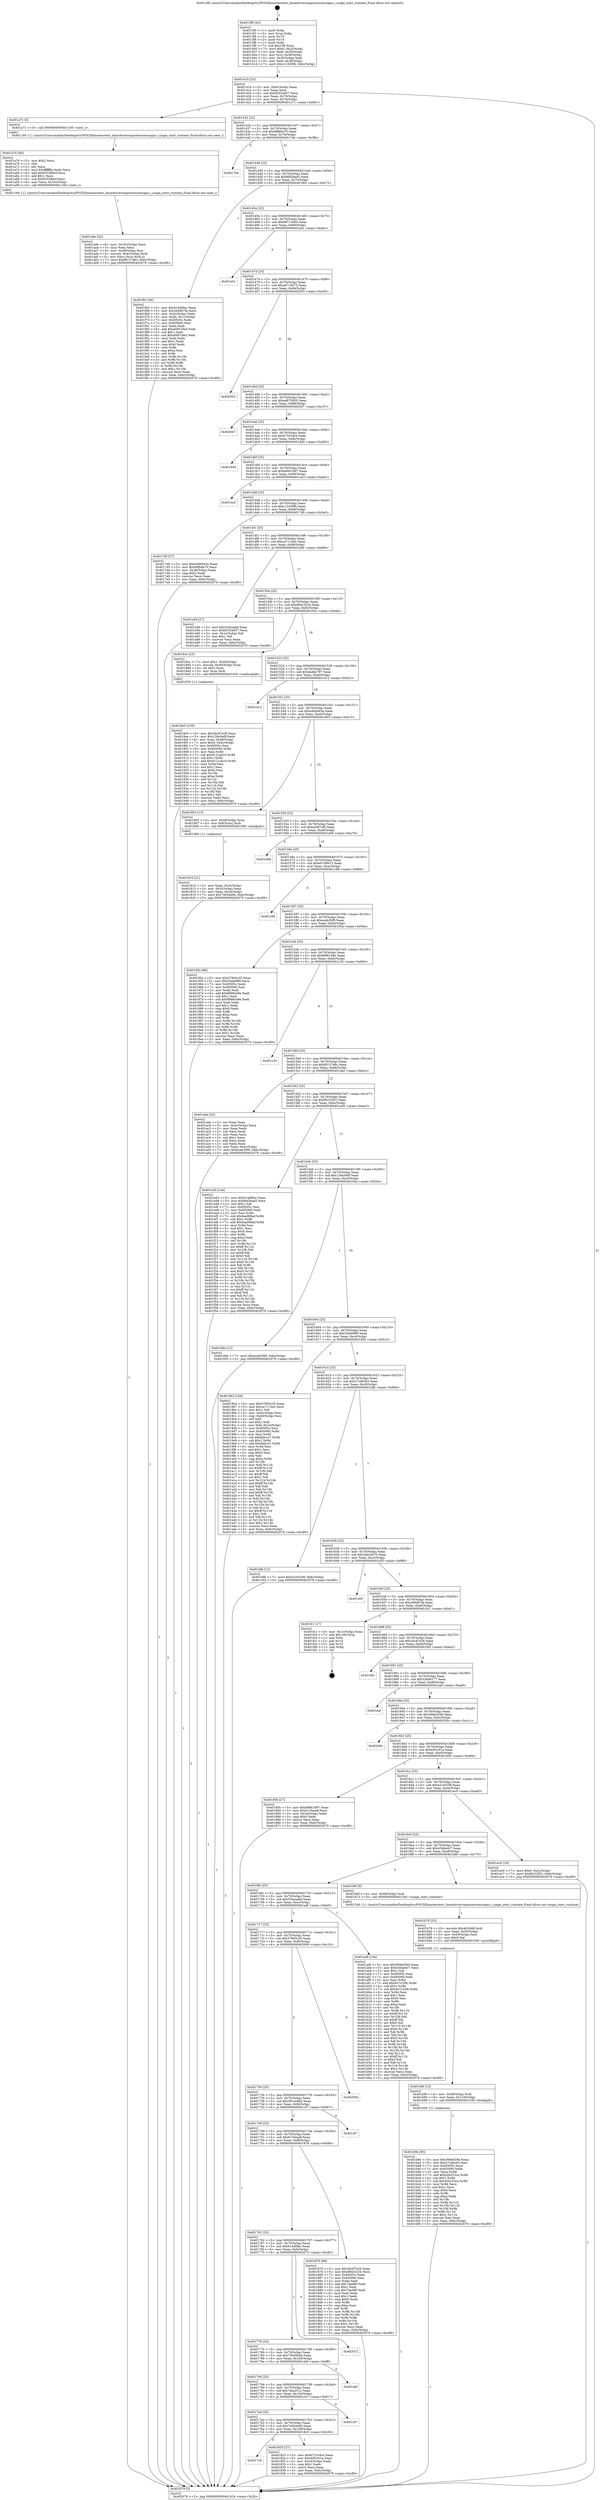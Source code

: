 digraph "0x4013f0" {
  label = "0x4013f0 (/mnt/c/Users/mathe/Desktop/tcc/POCII/binaries/extr_linuxdriversinputmousecyapa.c_cyapa_start_runtime_Final-ollvm.out::main(0))"
  labelloc = "t"
  node[shape=record]

  Entry [label="",width=0.3,height=0.3,shape=circle,fillcolor=black,style=filled]
  "0x40141b" [label="{
     0x40141b [23]\l
     | [instrs]\l
     &nbsp;&nbsp;0x40141b \<+3\>: mov -0x6c(%rbp),%eax\l
     &nbsp;&nbsp;0x40141e \<+2\>: mov %eax,%ecx\l
     &nbsp;&nbsp;0x401420 \<+6\>: sub $0x8255a957,%ecx\l
     &nbsp;&nbsp;0x401426 \<+3\>: mov %eax,-0x70(%rbp)\l
     &nbsp;&nbsp;0x401429 \<+3\>: mov %ecx,-0x74(%rbp)\l
     &nbsp;&nbsp;0x40142c \<+6\>: je 0000000000401a71 \<main+0x681\>\l
  }"]
  "0x401a71" [label="{
     0x401a71 [5]\l
     | [instrs]\l
     &nbsp;&nbsp;0x401a71 \<+5\>: call 0000000000401160 \<next_i\>\l
     | [calls]\l
     &nbsp;&nbsp;0x401160 \{1\} (/mnt/c/Users/mathe/Desktop/tcc/POCII/binaries/extr_linuxdriversinputmousecyapa.c_cyapa_start_runtime_Final-ollvm.out::next_i)\l
  }"]
  "0x401432" [label="{
     0x401432 [22]\l
     | [instrs]\l
     &nbsp;&nbsp;0x401432 \<+5\>: jmp 0000000000401437 \<main+0x47\>\l
     &nbsp;&nbsp;0x401437 \<+3\>: mov -0x70(%rbp),%eax\l
     &nbsp;&nbsp;0x40143a \<+5\>: sub $0x88fb6e70,%eax\l
     &nbsp;&nbsp;0x40143f \<+3\>: mov %eax,-0x78(%rbp)\l
     &nbsp;&nbsp;0x401442 \<+6\>: je 00000000004017eb \<main+0x3fb\>\l
  }"]
  Exit [label="",width=0.3,height=0.3,shape=circle,fillcolor=black,style=filled,peripheries=2]
  "0x4017eb" [label="{
     0x4017eb\l
  }", style=dashed]
  "0x401448" [label="{
     0x401448 [22]\l
     | [instrs]\l
     &nbsp;&nbsp;0x401448 \<+5\>: jmp 000000000040144d \<main+0x5d\>\l
     &nbsp;&nbsp;0x40144d \<+3\>: mov -0x70(%rbp),%eax\l
     &nbsp;&nbsp;0x401450 \<+5\>: sub $0x8bf26aa5,%eax\l
     &nbsp;&nbsp;0x401455 \<+3\>: mov %eax,-0x7c(%rbp)\l
     &nbsp;&nbsp;0x401458 \<+6\>: je 0000000000401f63 \<main+0xb73\>\l
  }"]
  "0x401b9e" [label="{
     0x401b9e [93]\l
     | [instrs]\l
     &nbsp;&nbsp;0x401b9e \<+5\>: mov $0x369e029d,%eax\l
     &nbsp;&nbsp;0x401ba3 \<+5\>: mov $0x27cd0c63,%esi\l
     &nbsp;&nbsp;0x401ba8 \<+7\>: mov 0x40505c,%ecx\l
     &nbsp;&nbsp;0x401baf \<+7\>: mov 0x405060,%edx\l
     &nbsp;&nbsp;0x401bb6 \<+3\>: mov %ecx,%r8d\l
     &nbsp;&nbsp;0x401bb9 \<+7\>: add $0xd2b223ca,%r8d\l
     &nbsp;&nbsp;0x401bc0 \<+4\>: sub $0x1,%r8d\l
     &nbsp;&nbsp;0x401bc4 \<+7\>: sub $0xd2b223ca,%r8d\l
     &nbsp;&nbsp;0x401bcb \<+4\>: imul %r8d,%ecx\l
     &nbsp;&nbsp;0x401bcf \<+3\>: and $0x1,%ecx\l
     &nbsp;&nbsp;0x401bd2 \<+3\>: cmp $0x0,%ecx\l
     &nbsp;&nbsp;0x401bd5 \<+4\>: sete %r9b\l
     &nbsp;&nbsp;0x401bd9 \<+3\>: cmp $0xa,%edx\l
     &nbsp;&nbsp;0x401bdc \<+4\>: setl %r10b\l
     &nbsp;&nbsp;0x401be0 \<+3\>: mov %r9b,%r11b\l
     &nbsp;&nbsp;0x401be3 \<+3\>: and %r10b,%r11b\l
     &nbsp;&nbsp;0x401be6 \<+3\>: xor %r10b,%r9b\l
     &nbsp;&nbsp;0x401be9 \<+3\>: or %r9b,%r11b\l
     &nbsp;&nbsp;0x401bec \<+4\>: test $0x1,%r11b\l
     &nbsp;&nbsp;0x401bf0 \<+3\>: cmovne %esi,%eax\l
     &nbsp;&nbsp;0x401bf3 \<+3\>: mov %eax,-0x6c(%rbp)\l
     &nbsp;&nbsp;0x401bf6 \<+5\>: jmp 0000000000402079 \<main+0xc89\>\l
  }"]
  "0x401f63" [label="{
     0x401f63 [94]\l
     | [instrs]\l
     &nbsp;&nbsp;0x401f63 \<+5\>: mov $0x614d0fac,%eax\l
     &nbsp;&nbsp;0x401f68 \<+5\>: mov $0x2b9d87fa,%ecx\l
     &nbsp;&nbsp;0x401f6d \<+3\>: mov -0x2c(%rbp),%edx\l
     &nbsp;&nbsp;0x401f70 \<+3\>: mov %edx,-0x1c(%rbp)\l
     &nbsp;&nbsp;0x401f73 \<+7\>: mov 0x40505c,%edx\l
     &nbsp;&nbsp;0x401f7a \<+7\>: mov 0x405060,%esi\l
     &nbsp;&nbsp;0x401f81 \<+2\>: mov %edx,%edi\l
     &nbsp;&nbsp;0x401f83 \<+6\>: add $0xa09518e5,%edi\l
     &nbsp;&nbsp;0x401f89 \<+3\>: sub $0x1,%edi\l
     &nbsp;&nbsp;0x401f8c \<+6\>: sub $0xa09518e5,%edi\l
     &nbsp;&nbsp;0x401f92 \<+3\>: imul %edi,%edx\l
     &nbsp;&nbsp;0x401f95 \<+3\>: and $0x1,%edx\l
     &nbsp;&nbsp;0x401f98 \<+3\>: cmp $0x0,%edx\l
     &nbsp;&nbsp;0x401f9b \<+4\>: sete %r8b\l
     &nbsp;&nbsp;0x401f9f \<+3\>: cmp $0xa,%esi\l
     &nbsp;&nbsp;0x401fa2 \<+4\>: setl %r9b\l
     &nbsp;&nbsp;0x401fa6 \<+3\>: mov %r8b,%r10b\l
     &nbsp;&nbsp;0x401fa9 \<+3\>: and %r9b,%r10b\l
     &nbsp;&nbsp;0x401fac \<+3\>: xor %r9b,%r8b\l
     &nbsp;&nbsp;0x401faf \<+3\>: or %r8b,%r10b\l
     &nbsp;&nbsp;0x401fb2 \<+4\>: test $0x1,%r10b\l
     &nbsp;&nbsp;0x401fb6 \<+3\>: cmovne %ecx,%eax\l
     &nbsp;&nbsp;0x401fb9 \<+3\>: mov %eax,-0x6c(%rbp)\l
     &nbsp;&nbsp;0x401fbc \<+5\>: jmp 0000000000402079 \<main+0xc89\>\l
  }"]
  "0x40145e" [label="{
     0x40145e [22]\l
     | [instrs]\l
     &nbsp;&nbsp;0x40145e \<+5\>: jmp 0000000000401463 \<main+0x73\>\l
     &nbsp;&nbsp;0x401463 \<+3\>: mov -0x70(%rbp),%eax\l
     &nbsp;&nbsp;0x401466 \<+5\>: sub $0x99713e50,%eax\l
     &nbsp;&nbsp;0x40146b \<+3\>: mov %eax,-0x80(%rbp)\l
     &nbsp;&nbsp;0x40146e \<+6\>: je 0000000000401e5c \<main+0xa6c\>\l
  }"]
  "0x401b8f" [label="{
     0x401b8f [15]\l
     | [instrs]\l
     &nbsp;&nbsp;0x401b8f \<+4\>: mov -0x48(%rbp),%rdi\l
     &nbsp;&nbsp;0x401b93 \<+6\>: mov %eax,-0x110(%rbp)\l
     &nbsp;&nbsp;0x401b99 \<+5\>: call 0000000000401030 \<free@plt\>\l
     | [calls]\l
     &nbsp;&nbsp;0x401030 \{1\} (unknown)\l
  }"]
  "0x401e5c" [label="{
     0x401e5c\l
  }", style=dashed]
  "0x401474" [label="{
     0x401474 [25]\l
     | [instrs]\l
     &nbsp;&nbsp;0x401474 \<+5\>: jmp 0000000000401479 \<main+0x89\>\l
     &nbsp;&nbsp;0x401479 \<+3\>: mov -0x70(%rbp),%eax\l
     &nbsp;&nbsp;0x40147c \<+5\>: sub $0xa9718473,%eax\l
     &nbsp;&nbsp;0x401481 \<+6\>: mov %eax,-0x84(%rbp)\l
     &nbsp;&nbsp;0x401487 \<+6\>: je 0000000000402053 \<main+0xc63\>\l
  }"]
  "0x401b78" [label="{
     0x401b78 [23]\l
     | [instrs]\l
     &nbsp;&nbsp;0x401b78 \<+10\>: movabs $0x4030d6,%rdi\l
     &nbsp;&nbsp;0x401b82 \<+3\>: mov %eax,-0x50(%rbp)\l
     &nbsp;&nbsp;0x401b85 \<+3\>: mov -0x50(%rbp),%esi\l
     &nbsp;&nbsp;0x401b88 \<+2\>: mov $0x0,%al\l
     &nbsp;&nbsp;0x401b8a \<+5\>: call 0000000000401040 \<printf@plt\>\l
     | [calls]\l
     &nbsp;&nbsp;0x401040 \{1\} (unknown)\l
  }"]
  "0x402053" [label="{
     0x402053\l
  }", style=dashed]
  "0x40148d" [label="{
     0x40148d [25]\l
     | [instrs]\l
     &nbsp;&nbsp;0x40148d \<+5\>: jmp 0000000000401492 \<main+0xa2\>\l
     &nbsp;&nbsp;0x401492 \<+3\>: mov -0x70(%rbp),%eax\l
     &nbsp;&nbsp;0x401495 \<+5\>: sub $0xad670920,%eax\l
     &nbsp;&nbsp;0x40149a \<+6\>: mov %eax,-0x88(%rbp)\l
     &nbsp;&nbsp;0x4014a0 \<+6\>: je 0000000000402047 \<main+0xc57\>\l
  }"]
  "0x401a9e" [label="{
     0x401a9e [32]\l
     | [instrs]\l
     &nbsp;&nbsp;0x401a9e \<+6\>: mov -0x10c(%rbp),%ecx\l
     &nbsp;&nbsp;0x401aa4 \<+3\>: imul %eax,%ecx\l
     &nbsp;&nbsp;0x401aa7 \<+4\>: mov -0x48(%rbp),%rsi\l
     &nbsp;&nbsp;0x401aab \<+4\>: movslq -0x4c(%rbp),%rdi\l
     &nbsp;&nbsp;0x401aaf \<+3\>: mov %ecx,(%rsi,%rdi,4)\l
     &nbsp;&nbsp;0x401ab2 \<+7\>: movl $0xf9137d6c,-0x6c(%rbp)\l
     &nbsp;&nbsp;0x401ab9 \<+5\>: jmp 0000000000402079 \<main+0xc89\>\l
  }"]
  "0x402047" [label="{
     0x402047\l
  }", style=dashed]
  "0x4014a6" [label="{
     0x4014a6 [25]\l
     | [instrs]\l
     &nbsp;&nbsp;0x4014a6 \<+5\>: jmp 00000000004014ab \<main+0xbb\>\l
     &nbsp;&nbsp;0x4014ab \<+3\>: mov -0x70(%rbp),%eax\l
     &nbsp;&nbsp;0x4014ae \<+5\>: sub $0xb73234ce,%eax\l
     &nbsp;&nbsp;0x4014b3 \<+6\>: mov %eax,-0x8c(%rbp)\l
     &nbsp;&nbsp;0x4014b9 \<+6\>: je 0000000000401840 \<main+0x450\>\l
  }"]
  "0x401a76" [label="{
     0x401a76 [40]\l
     | [instrs]\l
     &nbsp;&nbsp;0x401a76 \<+5\>: mov $0x2,%ecx\l
     &nbsp;&nbsp;0x401a7b \<+1\>: cltd\l
     &nbsp;&nbsp;0x401a7c \<+2\>: idiv %ecx\l
     &nbsp;&nbsp;0x401a7e \<+6\>: imul $0xfffffffe,%edx,%ecx\l
     &nbsp;&nbsp;0x401a84 \<+6\>: add $0x633368cf,%ecx\l
     &nbsp;&nbsp;0x401a8a \<+3\>: add $0x1,%ecx\l
     &nbsp;&nbsp;0x401a8d \<+6\>: sub $0x633368cf,%ecx\l
     &nbsp;&nbsp;0x401a93 \<+6\>: mov %ecx,-0x10c(%rbp)\l
     &nbsp;&nbsp;0x401a99 \<+5\>: call 0000000000401160 \<next_i\>\l
     | [calls]\l
     &nbsp;&nbsp;0x401160 \{1\} (/mnt/c/Users/mathe/Desktop/tcc/POCII/binaries/extr_linuxdriversinputmousecyapa.c_cyapa_start_runtime_Final-ollvm.out::next_i)\l
  }"]
  "0x401840" [label="{
     0x401840\l
  }", style=dashed]
  "0x4014bf" [label="{
     0x4014bf [25]\l
     | [instrs]\l
     &nbsp;&nbsp;0x4014bf \<+5\>: jmp 00000000004014c4 \<main+0xd4\>\l
     &nbsp;&nbsp;0x4014c4 \<+3\>: mov -0x70(%rbp),%eax\l
     &nbsp;&nbsp;0x4014c7 \<+5\>: sub $0xb8841897,%eax\l
     &nbsp;&nbsp;0x4014cc \<+6\>: mov %eax,-0x90(%rbp)\l
     &nbsp;&nbsp;0x4014d2 \<+6\>: je 0000000000401ea3 \<main+0xab3\>\l
  }"]
  "0x4018e5" [label="{
     0x4018e5 [105]\l
     | [instrs]\l
     &nbsp;&nbsp;0x4018e5 \<+5\>: mov $0x2bc87e26,%ecx\l
     &nbsp;&nbsp;0x4018ea \<+5\>: mov $0x126a5e0f,%edx\l
     &nbsp;&nbsp;0x4018ef \<+4\>: mov %rax,-0x48(%rbp)\l
     &nbsp;&nbsp;0x4018f3 \<+7\>: movl $0x0,-0x4c(%rbp)\l
     &nbsp;&nbsp;0x4018fa \<+7\>: mov 0x40505c,%esi\l
     &nbsp;&nbsp;0x401901 \<+8\>: mov 0x405060,%r8d\l
     &nbsp;&nbsp;0x401909 \<+3\>: mov %esi,%r9d\l
     &nbsp;&nbsp;0x40190c \<+7\>: sub $0x9121ab10,%r9d\l
     &nbsp;&nbsp;0x401913 \<+4\>: sub $0x1,%r9d\l
     &nbsp;&nbsp;0x401917 \<+7\>: add $0x9121ab10,%r9d\l
     &nbsp;&nbsp;0x40191e \<+4\>: imul %r9d,%esi\l
     &nbsp;&nbsp;0x401922 \<+3\>: and $0x1,%esi\l
     &nbsp;&nbsp;0x401925 \<+3\>: cmp $0x0,%esi\l
     &nbsp;&nbsp;0x401928 \<+4\>: sete %r10b\l
     &nbsp;&nbsp;0x40192c \<+4\>: cmp $0xa,%r8d\l
     &nbsp;&nbsp;0x401930 \<+4\>: setl %r11b\l
     &nbsp;&nbsp;0x401934 \<+3\>: mov %r10b,%bl\l
     &nbsp;&nbsp;0x401937 \<+3\>: and %r11b,%bl\l
     &nbsp;&nbsp;0x40193a \<+3\>: xor %r11b,%r10b\l
     &nbsp;&nbsp;0x40193d \<+3\>: or %r10b,%bl\l
     &nbsp;&nbsp;0x401940 \<+3\>: test $0x1,%bl\l
     &nbsp;&nbsp;0x401943 \<+3\>: cmovne %edx,%ecx\l
     &nbsp;&nbsp;0x401946 \<+3\>: mov %ecx,-0x6c(%rbp)\l
     &nbsp;&nbsp;0x401949 \<+5\>: jmp 0000000000402079 \<main+0xc89\>\l
  }"]
  "0x401ea3" [label="{
     0x401ea3\l
  }", style=dashed]
  "0x4014d8" [label="{
     0x4014d8 [25]\l
     | [instrs]\l
     &nbsp;&nbsp;0x4014d8 \<+5\>: jmp 00000000004014dd \<main+0xed\>\l
     &nbsp;&nbsp;0x4014dd \<+3\>: mov -0x70(%rbp),%eax\l
     &nbsp;&nbsp;0x4014e0 \<+5\>: sub $0xc12439fb,%eax\l
     &nbsp;&nbsp;0x4014e5 \<+6\>: mov %eax,-0x94(%rbp)\l
     &nbsp;&nbsp;0x4014eb \<+6\>: je 00000000004017d0 \<main+0x3e0\>\l
  }"]
  "0x4017c6" [label="{
     0x4017c6\l
  }", style=dashed]
  "0x4017d0" [label="{
     0x4017d0 [27]\l
     | [instrs]\l
     &nbsp;&nbsp;0x4017d0 \<+5\>: mov $0xe49d443e,%eax\l
     &nbsp;&nbsp;0x4017d5 \<+5\>: mov $0x88fb6e70,%ecx\l
     &nbsp;&nbsp;0x4017da \<+3\>: mov -0x28(%rbp),%edx\l
     &nbsp;&nbsp;0x4017dd \<+3\>: cmp $0x2,%edx\l
     &nbsp;&nbsp;0x4017e0 \<+3\>: cmovne %ecx,%eax\l
     &nbsp;&nbsp;0x4017e3 \<+3\>: mov %eax,-0x6c(%rbp)\l
     &nbsp;&nbsp;0x4017e6 \<+5\>: jmp 0000000000402079 \<main+0xc89\>\l
  }"]
  "0x4014f1" [label="{
     0x4014f1 [25]\l
     | [instrs]\l
     &nbsp;&nbsp;0x4014f1 \<+5\>: jmp 00000000004014f6 \<main+0x106\>\l
     &nbsp;&nbsp;0x4014f6 \<+3\>: mov -0x70(%rbp),%eax\l
     &nbsp;&nbsp;0x4014f9 \<+5\>: sub $0xca7115e2,%eax\l
     &nbsp;&nbsp;0x4014fe \<+6\>: mov %eax,-0x98(%rbp)\l
     &nbsp;&nbsp;0x401504 \<+6\>: je 0000000000401a56 \<main+0x666\>\l
  }"]
  "0x402079" [label="{
     0x402079 [5]\l
     | [instrs]\l
     &nbsp;&nbsp;0x402079 \<+5\>: jmp 000000000040141b \<main+0x2b\>\l
  }"]
  "0x4013f0" [label="{
     0x4013f0 [43]\l
     | [instrs]\l
     &nbsp;&nbsp;0x4013f0 \<+1\>: push %rbp\l
     &nbsp;&nbsp;0x4013f1 \<+3\>: mov %rsp,%rbp\l
     &nbsp;&nbsp;0x4013f4 \<+2\>: push %r15\l
     &nbsp;&nbsp;0x4013f6 \<+2\>: push %r14\l
     &nbsp;&nbsp;0x4013f8 \<+1\>: push %rbx\l
     &nbsp;&nbsp;0x4013f9 \<+7\>: sub $0x108,%rsp\l
     &nbsp;&nbsp;0x401400 \<+7\>: movl $0x0,-0x2c(%rbp)\l
     &nbsp;&nbsp;0x401407 \<+3\>: mov %edi,-0x30(%rbp)\l
     &nbsp;&nbsp;0x40140a \<+4\>: mov %rsi,-0x38(%rbp)\l
     &nbsp;&nbsp;0x40140e \<+3\>: mov -0x30(%rbp),%edi\l
     &nbsp;&nbsp;0x401411 \<+3\>: mov %edi,-0x28(%rbp)\l
     &nbsp;&nbsp;0x401414 \<+7\>: movl $0xc12439fb,-0x6c(%rbp)\l
  }"]
  "0x401825" [label="{
     0x401825 [27]\l
     | [instrs]\l
     &nbsp;&nbsp;0x401825 \<+5\>: mov $0xb73234ce,%eax\l
     &nbsp;&nbsp;0x40182a \<+5\>: mov $0x40f1c01a,%ecx\l
     &nbsp;&nbsp;0x40182f \<+3\>: mov -0x24(%rbp),%edx\l
     &nbsp;&nbsp;0x401832 \<+3\>: cmp $0x1,%edx\l
     &nbsp;&nbsp;0x401835 \<+3\>: cmovl %ecx,%eax\l
     &nbsp;&nbsp;0x401838 \<+3\>: mov %eax,-0x6c(%rbp)\l
     &nbsp;&nbsp;0x40183b \<+5\>: jmp 0000000000402079 \<main+0xc89\>\l
  }"]
  "0x401a56" [label="{
     0x401a56 [27]\l
     | [instrs]\l
     &nbsp;&nbsp;0x401a56 \<+5\>: mov $0x534caabd,%eax\l
     &nbsp;&nbsp;0x401a5b \<+5\>: mov $0x8255a957,%ecx\l
     &nbsp;&nbsp;0x401a60 \<+3\>: mov -0x1e(%rbp),%dl\l
     &nbsp;&nbsp;0x401a63 \<+3\>: test $0x1,%dl\l
     &nbsp;&nbsp;0x401a66 \<+3\>: cmovne %ecx,%eax\l
     &nbsp;&nbsp;0x401a69 \<+3\>: mov %eax,-0x6c(%rbp)\l
     &nbsp;&nbsp;0x401a6c \<+5\>: jmp 0000000000402079 \<main+0xc89\>\l
  }"]
  "0x40150a" [label="{
     0x40150a [25]\l
     | [instrs]\l
     &nbsp;&nbsp;0x40150a \<+5\>: jmp 000000000040150f \<main+0x11f\>\l
     &nbsp;&nbsp;0x40150f \<+3\>: mov -0x70(%rbp),%eax\l
     &nbsp;&nbsp;0x401512 \<+5\>: sub $0xd94c3234,%eax\l
     &nbsp;&nbsp;0x401517 \<+6\>: mov %eax,-0x9c(%rbp)\l
     &nbsp;&nbsp;0x40151d \<+6\>: je 00000000004018ce \<main+0x4de\>\l
  }"]
  "0x4017ad" [label="{
     0x4017ad [25]\l
     | [instrs]\l
     &nbsp;&nbsp;0x4017ad \<+5\>: jmp 00000000004017b2 \<main+0x3c2\>\l
     &nbsp;&nbsp;0x4017b2 \<+3\>: mov -0x70(%rbp),%eax\l
     &nbsp;&nbsp;0x4017b5 \<+5\>: sub $0x7dd54e0b,%eax\l
     &nbsp;&nbsp;0x4017ba \<+6\>: mov %eax,-0x108(%rbp)\l
     &nbsp;&nbsp;0x4017c0 \<+6\>: je 0000000000401825 \<main+0x435\>\l
  }"]
  "0x4018ce" [label="{
     0x4018ce [23]\l
     | [instrs]\l
     &nbsp;&nbsp;0x4018ce \<+7\>: movl $0x1,-0x40(%rbp)\l
     &nbsp;&nbsp;0x4018d5 \<+4\>: movslq -0x40(%rbp),%rax\l
     &nbsp;&nbsp;0x4018d9 \<+4\>: shl $0x2,%rax\l
     &nbsp;&nbsp;0x4018dd \<+3\>: mov %rax,%rdi\l
     &nbsp;&nbsp;0x4018e0 \<+5\>: call 0000000000401050 \<malloc@plt\>\l
     | [calls]\l
     &nbsp;&nbsp;0x401050 \{1\} (unknown)\l
  }"]
  "0x401523" [label="{
     0x401523 [25]\l
     | [instrs]\l
     &nbsp;&nbsp;0x401523 \<+5\>: jmp 0000000000401528 \<main+0x138\>\l
     &nbsp;&nbsp;0x401528 \<+3\>: mov -0x70(%rbp),%eax\l
     &nbsp;&nbsp;0x40152b \<+5\>: sub $0xda4be797,%eax\l
     &nbsp;&nbsp;0x401530 \<+6\>: mov %eax,-0xa0(%rbp)\l
     &nbsp;&nbsp;0x401536 \<+6\>: je 0000000000401d12 \<main+0x922\>\l
  }"]
  "0x401c07" [label="{
     0x401c07\l
  }", style=dashed]
  "0x401d12" [label="{
     0x401d12\l
  }", style=dashed]
  "0x40153c" [label="{
     0x40153c [25]\l
     | [instrs]\l
     &nbsp;&nbsp;0x40153c \<+5\>: jmp 0000000000401541 \<main+0x151\>\l
     &nbsp;&nbsp;0x401541 \<+3\>: mov -0x70(%rbp),%eax\l
     &nbsp;&nbsp;0x401544 \<+5\>: sub $0xe49d443e,%eax\l
     &nbsp;&nbsp;0x401549 \<+6\>: mov %eax,-0xa4(%rbp)\l
     &nbsp;&nbsp;0x40154f \<+6\>: je 0000000000401803 \<main+0x413\>\l
  }"]
  "0x401794" [label="{
     0x401794 [25]\l
     | [instrs]\l
     &nbsp;&nbsp;0x401794 \<+5\>: jmp 0000000000401799 \<main+0x3a9\>\l
     &nbsp;&nbsp;0x401799 \<+3\>: mov -0x70(%rbp),%eax\l
     &nbsp;&nbsp;0x40179c \<+5\>: sub $0x74ea251c,%eax\l
     &nbsp;&nbsp;0x4017a1 \<+6\>: mov %eax,-0x104(%rbp)\l
     &nbsp;&nbsp;0x4017a7 \<+6\>: je 0000000000401c07 \<main+0x817\>\l
  }"]
  "0x401803" [label="{
     0x401803 [13]\l
     | [instrs]\l
     &nbsp;&nbsp;0x401803 \<+4\>: mov -0x38(%rbp),%rax\l
     &nbsp;&nbsp;0x401807 \<+4\>: mov 0x8(%rax),%rdi\l
     &nbsp;&nbsp;0x40180b \<+5\>: call 0000000000401060 \<atoi@plt\>\l
     | [calls]\l
     &nbsp;&nbsp;0x401060 \{1\} (unknown)\l
  }"]
  "0x401555" [label="{
     0x401555 [25]\l
     | [instrs]\l
     &nbsp;&nbsp;0x401555 \<+5\>: jmp 000000000040155a \<main+0x16a\>\l
     &nbsp;&nbsp;0x40155a \<+3\>: mov -0x70(%rbp),%eax\l
     &nbsp;&nbsp;0x40155d \<+5\>: sub $0xea587af0,%eax\l
     &nbsp;&nbsp;0x401562 \<+6\>: mov %eax,-0xa8(%rbp)\l
     &nbsp;&nbsp;0x401568 \<+6\>: je 0000000000401e68 \<main+0xa78\>\l
  }"]
  "0x401810" [label="{
     0x401810 [21]\l
     | [instrs]\l
     &nbsp;&nbsp;0x401810 \<+3\>: mov %eax,-0x3c(%rbp)\l
     &nbsp;&nbsp;0x401813 \<+3\>: mov -0x3c(%rbp),%eax\l
     &nbsp;&nbsp;0x401816 \<+3\>: mov %eax,-0x24(%rbp)\l
     &nbsp;&nbsp;0x401819 \<+7\>: movl $0x7dd54e0b,-0x6c(%rbp)\l
     &nbsp;&nbsp;0x401820 \<+5\>: jmp 0000000000402079 \<main+0xc89\>\l
  }"]
  "0x401def" [label="{
     0x401def\l
  }", style=dashed]
  "0x401e68" [label="{
     0x401e68\l
  }", style=dashed]
  "0x40156e" [label="{
     0x40156e [25]\l
     | [instrs]\l
     &nbsp;&nbsp;0x40156e \<+5\>: jmp 0000000000401573 \<main+0x183\>\l
     &nbsp;&nbsp;0x401573 \<+3\>: mov -0x70(%rbp),%eax\l
     &nbsp;&nbsp;0x401576 \<+5\>: sub $0xeb7d8b13,%eax\l
     &nbsp;&nbsp;0x40157b \<+6\>: mov %eax,-0xac(%rbp)\l
     &nbsp;&nbsp;0x401581 \<+6\>: je 0000000000401c88 \<main+0x898\>\l
  }"]
  "0x40177b" [label="{
     0x40177b [25]\l
     | [instrs]\l
     &nbsp;&nbsp;0x40177b \<+5\>: jmp 0000000000401780 \<main+0x390\>\l
     &nbsp;&nbsp;0x401780 \<+3\>: mov -0x70(%rbp),%eax\l
     &nbsp;&nbsp;0x401783 \<+5\>: sub $0x7304004e,%eax\l
     &nbsp;&nbsp;0x401788 \<+6\>: mov %eax,-0x100(%rbp)\l
     &nbsp;&nbsp;0x40178e \<+6\>: je 0000000000401def \<main+0x9ff\>\l
  }"]
  "0x401c88" [label="{
     0x401c88\l
  }", style=dashed]
  "0x401587" [label="{
     0x401587 [25]\l
     | [instrs]\l
     &nbsp;&nbsp;0x401587 \<+5\>: jmp 000000000040158c \<main+0x19c\>\l
     &nbsp;&nbsp;0x40158c \<+3\>: mov -0x70(%rbp),%eax\l
     &nbsp;&nbsp;0x40158f \<+5\>: sub $0xeceb30f9,%eax\l
     &nbsp;&nbsp;0x401594 \<+6\>: mov %eax,-0xb0(%rbp)\l
     &nbsp;&nbsp;0x40159a \<+6\>: je 000000000040195a \<main+0x56a\>\l
  }"]
  "0x402072" [label="{
     0x402072\l
  }", style=dashed]
  "0x40195a" [label="{
     0x40195a [88]\l
     | [instrs]\l
     &nbsp;&nbsp;0x40195a \<+5\>: mov $0x57993c35,%eax\l
     &nbsp;&nbsp;0x40195f \<+5\>: mov $0x25dd0f96,%ecx\l
     &nbsp;&nbsp;0x401964 \<+7\>: mov 0x40505c,%edx\l
     &nbsp;&nbsp;0x40196b \<+7\>: mov 0x405060,%esi\l
     &nbsp;&nbsp;0x401972 \<+2\>: mov %edx,%edi\l
     &nbsp;&nbsp;0x401974 \<+6\>: add $0x8998cb9e,%edi\l
     &nbsp;&nbsp;0x40197a \<+3\>: sub $0x1,%edi\l
     &nbsp;&nbsp;0x40197d \<+6\>: sub $0x8998cb9e,%edi\l
     &nbsp;&nbsp;0x401983 \<+3\>: imul %edi,%edx\l
     &nbsp;&nbsp;0x401986 \<+3\>: and $0x1,%edx\l
     &nbsp;&nbsp;0x401989 \<+3\>: cmp $0x0,%edx\l
     &nbsp;&nbsp;0x40198c \<+4\>: sete %r8b\l
     &nbsp;&nbsp;0x401990 \<+3\>: cmp $0xa,%esi\l
     &nbsp;&nbsp;0x401993 \<+4\>: setl %r9b\l
     &nbsp;&nbsp;0x401997 \<+3\>: mov %r8b,%r10b\l
     &nbsp;&nbsp;0x40199a \<+3\>: and %r9b,%r10b\l
     &nbsp;&nbsp;0x40199d \<+3\>: xor %r9b,%r8b\l
     &nbsp;&nbsp;0x4019a0 \<+3\>: or %r8b,%r10b\l
     &nbsp;&nbsp;0x4019a3 \<+4\>: test $0x1,%r10b\l
     &nbsp;&nbsp;0x4019a7 \<+3\>: cmovne %ecx,%eax\l
     &nbsp;&nbsp;0x4019aa \<+3\>: mov %eax,-0x6c(%rbp)\l
     &nbsp;&nbsp;0x4019ad \<+5\>: jmp 0000000000402079 \<main+0xc89\>\l
  }"]
  "0x4015a0" [label="{
     0x4015a0 [25]\l
     | [instrs]\l
     &nbsp;&nbsp;0x4015a0 \<+5\>: jmp 00000000004015a5 \<main+0x1b5\>\l
     &nbsp;&nbsp;0x4015a5 \<+3\>: mov -0x70(%rbp),%eax\l
     &nbsp;&nbsp;0x4015a8 \<+5\>: sub $0xf696194e,%eax\l
     &nbsp;&nbsp;0x4015ad \<+6\>: mov %eax,-0xb4(%rbp)\l
     &nbsp;&nbsp;0x4015b3 \<+6\>: je 0000000000401c35 \<main+0x845\>\l
  }"]
  "0x401762" [label="{
     0x401762 [25]\l
     | [instrs]\l
     &nbsp;&nbsp;0x401762 \<+5\>: jmp 0000000000401767 \<main+0x377\>\l
     &nbsp;&nbsp;0x401767 \<+3\>: mov -0x70(%rbp),%eax\l
     &nbsp;&nbsp;0x40176a \<+5\>: sub $0x614d0fac,%eax\l
     &nbsp;&nbsp;0x40176f \<+6\>: mov %eax,-0xfc(%rbp)\l
     &nbsp;&nbsp;0x401775 \<+6\>: je 0000000000402072 \<main+0xc82\>\l
  }"]
  "0x401c35" [label="{
     0x401c35\l
  }", style=dashed]
  "0x4015b9" [label="{
     0x4015b9 [25]\l
     | [instrs]\l
     &nbsp;&nbsp;0x4015b9 \<+5\>: jmp 00000000004015be \<main+0x1ce\>\l
     &nbsp;&nbsp;0x4015be \<+3\>: mov -0x70(%rbp),%eax\l
     &nbsp;&nbsp;0x4015c1 \<+5\>: sub $0xf9137d6c,%eax\l
     &nbsp;&nbsp;0x4015c6 \<+6\>: mov %eax,-0xb8(%rbp)\l
     &nbsp;&nbsp;0x4015cc \<+6\>: je 0000000000401abe \<main+0x6ce\>\l
  }"]
  "0x401876" [label="{
     0x401876 [88]\l
     | [instrs]\l
     &nbsp;&nbsp;0x401876 \<+5\>: mov $0x2bc87e26,%eax\l
     &nbsp;&nbsp;0x40187b \<+5\>: mov $0xd94c3234,%ecx\l
     &nbsp;&nbsp;0x401880 \<+7\>: mov 0x40505c,%edx\l
     &nbsp;&nbsp;0x401887 \<+7\>: mov 0x405060,%esi\l
     &nbsp;&nbsp;0x40188e \<+2\>: mov %edx,%edi\l
     &nbsp;&nbsp;0x401890 \<+6\>: add $0x7dad80,%edi\l
     &nbsp;&nbsp;0x401896 \<+3\>: sub $0x1,%edi\l
     &nbsp;&nbsp;0x401899 \<+6\>: sub $0x7dad80,%edi\l
     &nbsp;&nbsp;0x40189f \<+3\>: imul %edi,%edx\l
     &nbsp;&nbsp;0x4018a2 \<+3\>: and $0x1,%edx\l
     &nbsp;&nbsp;0x4018a5 \<+3\>: cmp $0x0,%edx\l
     &nbsp;&nbsp;0x4018a8 \<+4\>: sete %r8b\l
     &nbsp;&nbsp;0x4018ac \<+3\>: cmp $0xa,%esi\l
     &nbsp;&nbsp;0x4018af \<+4\>: setl %r9b\l
     &nbsp;&nbsp;0x4018b3 \<+3\>: mov %r8b,%r10b\l
     &nbsp;&nbsp;0x4018b6 \<+3\>: and %r9b,%r10b\l
     &nbsp;&nbsp;0x4018b9 \<+3\>: xor %r9b,%r8b\l
     &nbsp;&nbsp;0x4018bc \<+3\>: or %r8b,%r10b\l
     &nbsp;&nbsp;0x4018bf \<+4\>: test $0x1,%r10b\l
     &nbsp;&nbsp;0x4018c3 \<+3\>: cmovne %ecx,%eax\l
     &nbsp;&nbsp;0x4018c6 \<+3\>: mov %eax,-0x6c(%rbp)\l
     &nbsp;&nbsp;0x4018c9 \<+5\>: jmp 0000000000402079 \<main+0xc89\>\l
  }"]
  "0x401abe" [label="{
     0x401abe [33]\l
     | [instrs]\l
     &nbsp;&nbsp;0x401abe \<+2\>: xor %eax,%eax\l
     &nbsp;&nbsp;0x401ac0 \<+3\>: mov -0x4c(%rbp),%ecx\l
     &nbsp;&nbsp;0x401ac3 \<+2\>: mov %eax,%edx\l
     &nbsp;&nbsp;0x401ac5 \<+2\>: sub %ecx,%edx\l
     &nbsp;&nbsp;0x401ac7 \<+2\>: mov %eax,%ecx\l
     &nbsp;&nbsp;0x401ac9 \<+3\>: sub $0x1,%ecx\l
     &nbsp;&nbsp;0x401acc \<+2\>: add %ecx,%edx\l
     &nbsp;&nbsp;0x401ace \<+2\>: sub %edx,%eax\l
     &nbsp;&nbsp;0x401ad0 \<+3\>: mov %eax,-0x4c(%rbp)\l
     &nbsp;&nbsp;0x401ad3 \<+7\>: movl $0xeceb30f9,-0x6c(%rbp)\l
     &nbsp;&nbsp;0x401ada \<+5\>: jmp 0000000000402079 \<main+0xc89\>\l
  }"]
  "0x4015d2" [label="{
     0x4015d2 [25]\l
     | [instrs]\l
     &nbsp;&nbsp;0x4015d2 \<+5\>: jmp 00000000004015d7 \<main+0x1e7\>\l
     &nbsp;&nbsp;0x4015d7 \<+3\>: mov -0x70(%rbp),%eax\l
     &nbsp;&nbsp;0x4015da \<+5\>: sub $0xfb232f31,%eax\l
     &nbsp;&nbsp;0x4015df \<+6\>: mov %eax,-0xbc(%rbp)\l
     &nbsp;&nbsp;0x4015e5 \<+6\>: je 0000000000401ed3 \<main+0xae3\>\l
  }"]
  "0x401749" [label="{
     0x401749 [25]\l
     | [instrs]\l
     &nbsp;&nbsp;0x401749 \<+5\>: jmp 000000000040174e \<main+0x35e\>\l
     &nbsp;&nbsp;0x40174e \<+3\>: mov -0x70(%rbp),%eax\l
     &nbsp;&nbsp;0x401751 \<+5\>: sub $0x6135ea4f,%eax\l
     &nbsp;&nbsp;0x401756 \<+6\>: mov %eax,-0xf8(%rbp)\l
     &nbsp;&nbsp;0x40175c \<+6\>: je 0000000000401876 \<main+0x486\>\l
  }"]
  "0x401ed3" [label="{
     0x401ed3 [144]\l
     | [instrs]\l
     &nbsp;&nbsp;0x401ed3 \<+5\>: mov $0x614d0fac,%eax\l
     &nbsp;&nbsp;0x401ed8 \<+5\>: mov $0x8bf26aa5,%ecx\l
     &nbsp;&nbsp;0x401edd \<+2\>: mov $0x1,%dl\l
     &nbsp;&nbsp;0x401edf \<+7\>: mov 0x40505c,%esi\l
     &nbsp;&nbsp;0x401ee6 \<+7\>: mov 0x405060,%edi\l
     &nbsp;&nbsp;0x401eed \<+3\>: mov %esi,%r8d\l
     &nbsp;&nbsp;0x401ef0 \<+7\>: sub $0x6aa99baf,%r8d\l
     &nbsp;&nbsp;0x401ef7 \<+4\>: sub $0x1,%r8d\l
     &nbsp;&nbsp;0x401efb \<+7\>: add $0x6aa99baf,%r8d\l
     &nbsp;&nbsp;0x401f02 \<+4\>: imul %r8d,%esi\l
     &nbsp;&nbsp;0x401f06 \<+3\>: and $0x1,%esi\l
     &nbsp;&nbsp;0x401f09 \<+3\>: cmp $0x0,%esi\l
     &nbsp;&nbsp;0x401f0c \<+4\>: sete %r9b\l
     &nbsp;&nbsp;0x401f10 \<+3\>: cmp $0xa,%edi\l
     &nbsp;&nbsp;0x401f13 \<+4\>: setl %r10b\l
     &nbsp;&nbsp;0x401f17 \<+3\>: mov %r9b,%r11b\l
     &nbsp;&nbsp;0x401f1a \<+4\>: xor $0xff,%r11b\l
     &nbsp;&nbsp;0x401f1e \<+3\>: mov %r10b,%bl\l
     &nbsp;&nbsp;0x401f21 \<+3\>: xor $0xff,%bl\l
     &nbsp;&nbsp;0x401f24 \<+3\>: xor $0x0,%dl\l
     &nbsp;&nbsp;0x401f27 \<+3\>: mov %r11b,%r14b\l
     &nbsp;&nbsp;0x401f2a \<+4\>: and $0x0,%r14b\l
     &nbsp;&nbsp;0x401f2e \<+3\>: and %dl,%r9b\l
     &nbsp;&nbsp;0x401f31 \<+3\>: mov %bl,%r15b\l
     &nbsp;&nbsp;0x401f34 \<+4\>: and $0x0,%r15b\l
     &nbsp;&nbsp;0x401f38 \<+3\>: and %dl,%r10b\l
     &nbsp;&nbsp;0x401f3b \<+3\>: or %r9b,%r14b\l
     &nbsp;&nbsp;0x401f3e \<+3\>: or %r10b,%r15b\l
     &nbsp;&nbsp;0x401f41 \<+3\>: xor %r15b,%r14b\l
     &nbsp;&nbsp;0x401f44 \<+3\>: or %bl,%r11b\l
     &nbsp;&nbsp;0x401f47 \<+4\>: xor $0xff,%r11b\l
     &nbsp;&nbsp;0x401f4b \<+3\>: or $0x0,%dl\l
     &nbsp;&nbsp;0x401f4e \<+3\>: and %dl,%r11b\l
     &nbsp;&nbsp;0x401f51 \<+3\>: or %r11b,%r14b\l
     &nbsp;&nbsp;0x401f54 \<+4\>: test $0x1,%r14b\l
     &nbsp;&nbsp;0x401f58 \<+3\>: cmovne %ecx,%eax\l
     &nbsp;&nbsp;0x401f5b \<+3\>: mov %eax,-0x6c(%rbp)\l
     &nbsp;&nbsp;0x401f5e \<+5\>: jmp 0000000000402079 \<main+0xc89\>\l
  }"]
  "0x4015eb" [label="{
     0x4015eb [25]\l
     | [instrs]\l
     &nbsp;&nbsp;0x4015eb \<+5\>: jmp 00000000004015f0 \<main+0x200\>\l
     &nbsp;&nbsp;0x4015f0 \<+3\>: mov -0x70(%rbp),%eax\l
     &nbsp;&nbsp;0x4015f3 \<+5\>: sub $0x126a5e0f,%eax\l
     &nbsp;&nbsp;0x4015f8 \<+6\>: mov %eax,-0xc0(%rbp)\l
     &nbsp;&nbsp;0x4015fe \<+6\>: je 000000000040194e \<main+0x55e\>\l
  }"]
  "0x401cf7" [label="{
     0x401cf7\l
  }", style=dashed]
  "0x40194e" [label="{
     0x40194e [12]\l
     | [instrs]\l
     &nbsp;&nbsp;0x40194e \<+7\>: movl $0xeceb30f9,-0x6c(%rbp)\l
     &nbsp;&nbsp;0x401955 \<+5\>: jmp 0000000000402079 \<main+0xc89\>\l
  }"]
  "0x401604" [label="{
     0x401604 [25]\l
     | [instrs]\l
     &nbsp;&nbsp;0x401604 \<+5\>: jmp 0000000000401609 \<main+0x219\>\l
     &nbsp;&nbsp;0x401609 \<+3\>: mov -0x70(%rbp),%eax\l
     &nbsp;&nbsp;0x40160c \<+5\>: sub $0x25dd0f96,%eax\l
     &nbsp;&nbsp;0x401611 \<+6\>: mov %eax,-0xc4(%rbp)\l
     &nbsp;&nbsp;0x401617 \<+6\>: je 00000000004019b2 \<main+0x5c2\>\l
  }"]
  "0x401730" [label="{
     0x401730 [25]\l
     | [instrs]\l
     &nbsp;&nbsp;0x401730 \<+5\>: jmp 0000000000401735 \<main+0x345\>\l
     &nbsp;&nbsp;0x401735 \<+3\>: mov -0x70(%rbp),%eax\l
     &nbsp;&nbsp;0x401738 \<+5\>: sub $0x581ee9d2,%eax\l
     &nbsp;&nbsp;0x40173d \<+6\>: mov %eax,-0xf4(%rbp)\l
     &nbsp;&nbsp;0x401743 \<+6\>: je 0000000000401cf7 \<main+0x907\>\l
  }"]
  "0x4019b2" [label="{
     0x4019b2 [164]\l
     | [instrs]\l
     &nbsp;&nbsp;0x4019b2 \<+5\>: mov $0x57993c35,%eax\l
     &nbsp;&nbsp;0x4019b7 \<+5\>: mov $0xca7115e2,%ecx\l
     &nbsp;&nbsp;0x4019bc \<+2\>: mov $0x1,%dl\l
     &nbsp;&nbsp;0x4019be \<+3\>: mov -0x4c(%rbp),%esi\l
     &nbsp;&nbsp;0x4019c1 \<+3\>: cmp -0x40(%rbp),%esi\l
     &nbsp;&nbsp;0x4019c4 \<+4\>: setl %dil\l
     &nbsp;&nbsp;0x4019c8 \<+4\>: and $0x1,%dil\l
     &nbsp;&nbsp;0x4019cc \<+4\>: mov %dil,-0x1e(%rbp)\l
     &nbsp;&nbsp;0x4019d0 \<+7\>: mov 0x40505c,%esi\l
     &nbsp;&nbsp;0x4019d7 \<+8\>: mov 0x405060,%r8d\l
     &nbsp;&nbsp;0x4019df \<+3\>: mov %esi,%r9d\l
     &nbsp;&nbsp;0x4019e2 \<+7\>: sub $0xfafa1e7,%r9d\l
     &nbsp;&nbsp;0x4019e9 \<+4\>: sub $0x1,%r9d\l
     &nbsp;&nbsp;0x4019ed \<+7\>: add $0xfafa1e7,%r9d\l
     &nbsp;&nbsp;0x4019f4 \<+4\>: imul %r9d,%esi\l
     &nbsp;&nbsp;0x4019f8 \<+3\>: and $0x1,%esi\l
     &nbsp;&nbsp;0x4019fb \<+3\>: cmp $0x0,%esi\l
     &nbsp;&nbsp;0x4019fe \<+4\>: sete %dil\l
     &nbsp;&nbsp;0x401a02 \<+4\>: cmp $0xa,%r8d\l
     &nbsp;&nbsp;0x401a06 \<+4\>: setl %r10b\l
     &nbsp;&nbsp;0x401a0a \<+3\>: mov %dil,%r11b\l
     &nbsp;&nbsp;0x401a0d \<+4\>: xor $0xff,%r11b\l
     &nbsp;&nbsp;0x401a11 \<+3\>: mov %r10b,%bl\l
     &nbsp;&nbsp;0x401a14 \<+3\>: xor $0xff,%bl\l
     &nbsp;&nbsp;0x401a17 \<+3\>: xor $0x1,%dl\l
     &nbsp;&nbsp;0x401a1a \<+3\>: mov %r11b,%r14b\l
     &nbsp;&nbsp;0x401a1d \<+4\>: and $0xff,%r14b\l
     &nbsp;&nbsp;0x401a21 \<+3\>: and %dl,%dil\l
     &nbsp;&nbsp;0x401a24 \<+3\>: mov %bl,%r15b\l
     &nbsp;&nbsp;0x401a27 \<+4\>: and $0xff,%r15b\l
     &nbsp;&nbsp;0x401a2b \<+3\>: and %dl,%r10b\l
     &nbsp;&nbsp;0x401a2e \<+3\>: or %dil,%r14b\l
     &nbsp;&nbsp;0x401a31 \<+3\>: or %r10b,%r15b\l
     &nbsp;&nbsp;0x401a34 \<+3\>: xor %r15b,%r14b\l
     &nbsp;&nbsp;0x401a37 \<+3\>: or %bl,%r11b\l
     &nbsp;&nbsp;0x401a3a \<+4\>: xor $0xff,%r11b\l
     &nbsp;&nbsp;0x401a3e \<+3\>: or $0x1,%dl\l
     &nbsp;&nbsp;0x401a41 \<+3\>: and %dl,%r11b\l
     &nbsp;&nbsp;0x401a44 \<+3\>: or %r11b,%r14b\l
     &nbsp;&nbsp;0x401a47 \<+4\>: test $0x1,%r14b\l
     &nbsp;&nbsp;0x401a4b \<+3\>: cmovne %ecx,%eax\l
     &nbsp;&nbsp;0x401a4e \<+3\>: mov %eax,-0x6c(%rbp)\l
     &nbsp;&nbsp;0x401a51 \<+5\>: jmp 0000000000402079 \<main+0xc89\>\l
  }"]
  "0x40161d" [label="{
     0x40161d [25]\l
     | [instrs]\l
     &nbsp;&nbsp;0x40161d \<+5\>: jmp 0000000000401622 \<main+0x232\>\l
     &nbsp;&nbsp;0x401622 \<+3\>: mov -0x70(%rbp),%eax\l
     &nbsp;&nbsp;0x401625 \<+5\>: sub $0x27cd0c63,%eax\l
     &nbsp;&nbsp;0x40162a \<+6\>: mov %eax,-0xc8(%rbp)\l
     &nbsp;&nbsp;0x401630 \<+6\>: je 0000000000401bfb \<main+0x80b\>\l
  }"]
  "0x402000" [label="{
     0x402000\l
  }", style=dashed]
  "0x401bfb" [label="{
     0x401bfb [12]\l
     | [instrs]\l
     &nbsp;&nbsp;0x401bfb \<+7\>: movl $0x4216329f,-0x6c(%rbp)\l
     &nbsp;&nbsp;0x401c02 \<+5\>: jmp 0000000000402079 \<main+0xc89\>\l
  }"]
  "0x401636" [label="{
     0x401636 [25]\l
     | [instrs]\l
     &nbsp;&nbsp;0x401636 \<+5\>: jmp 000000000040163b \<main+0x24b\>\l
     &nbsp;&nbsp;0x40163b \<+3\>: mov -0x70(%rbp),%eax\l
     &nbsp;&nbsp;0x40163e \<+5\>: sub $0x2b442b7b,%eax\l
     &nbsp;&nbsp;0x401643 \<+6\>: mov %eax,-0xcc(%rbp)\l
     &nbsp;&nbsp;0x401649 \<+6\>: je 0000000000401d5f \<main+0x96f\>\l
  }"]
  "0x401717" [label="{
     0x401717 [25]\l
     | [instrs]\l
     &nbsp;&nbsp;0x401717 \<+5\>: jmp 000000000040171c \<main+0x32c\>\l
     &nbsp;&nbsp;0x40171c \<+3\>: mov -0x70(%rbp),%eax\l
     &nbsp;&nbsp;0x40171f \<+5\>: sub $0x57993c35,%eax\l
     &nbsp;&nbsp;0x401724 \<+6\>: mov %eax,-0xf0(%rbp)\l
     &nbsp;&nbsp;0x40172a \<+6\>: je 0000000000402000 \<main+0xc10\>\l
  }"]
  "0x401d5f" [label="{
     0x401d5f\l
  }", style=dashed]
  "0x40164f" [label="{
     0x40164f [25]\l
     | [instrs]\l
     &nbsp;&nbsp;0x40164f \<+5\>: jmp 0000000000401654 \<main+0x264\>\l
     &nbsp;&nbsp;0x401654 \<+3\>: mov -0x70(%rbp),%eax\l
     &nbsp;&nbsp;0x401657 \<+5\>: sub $0x2b9d87fa,%eax\l
     &nbsp;&nbsp;0x40165c \<+6\>: mov %eax,-0xd0(%rbp)\l
     &nbsp;&nbsp;0x401662 \<+6\>: je 0000000000401fc1 \<main+0xbd1\>\l
  }"]
  "0x401adf" [label="{
     0x401adf [144]\l
     | [instrs]\l
     &nbsp;&nbsp;0x401adf \<+5\>: mov $0x369e029d,%eax\l
     &nbsp;&nbsp;0x401ae4 \<+5\>: mov $0x43ddedc7,%ecx\l
     &nbsp;&nbsp;0x401ae9 \<+2\>: mov $0x1,%dl\l
     &nbsp;&nbsp;0x401aeb \<+7\>: mov 0x40505c,%esi\l
     &nbsp;&nbsp;0x401af2 \<+7\>: mov 0x405060,%edi\l
     &nbsp;&nbsp;0x401af9 \<+3\>: mov %esi,%r8d\l
     &nbsp;&nbsp;0x401afc \<+7\>: add $0x5e7c32f6,%r8d\l
     &nbsp;&nbsp;0x401b03 \<+4\>: sub $0x1,%r8d\l
     &nbsp;&nbsp;0x401b07 \<+7\>: sub $0x5e7c32f6,%r8d\l
     &nbsp;&nbsp;0x401b0e \<+4\>: imul %r8d,%esi\l
     &nbsp;&nbsp;0x401b12 \<+3\>: and $0x1,%esi\l
     &nbsp;&nbsp;0x401b15 \<+3\>: cmp $0x0,%esi\l
     &nbsp;&nbsp;0x401b18 \<+4\>: sete %r9b\l
     &nbsp;&nbsp;0x401b1c \<+3\>: cmp $0xa,%edi\l
     &nbsp;&nbsp;0x401b1f \<+4\>: setl %r10b\l
     &nbsp;&nbsp;0x401b23 \<+3\>: mov %r9b,%r11b\l
     &nbsp;&nbsp;0x401b26 \<+4\>: xor $0xff,%r11b\l
     &nbsp;&nbsp;0x401b2a \<+3\>: mov %r10b,%bl\l
     &nbsp;&nbsp;0x401b2d \<+3\>: xor $0xff,%bl\l
     &nbsp;&nbsp;0x401b30 \<+3\>: xor $0x0,%dl\l
     &nbsp;&nbsp;0x401b33 \<+3\>: mov %r11b,%r14b\l
     &nbsp;&nbsp;0x401b36 \<+4\>: and $0x0,%r14b\l
     &nbsp;&nbsp;0x401b3a \<+3\>: and %dl,%r9b\l
     &nbsp;&nbsp;0x401b3d \<+3\>: mov %bl,%r15b\l
     &nbsp;&nbsp;0x401b40 \<+4\>: and $0x0,%r15b\l
     &nbsp;&nbsp;0x401b44 \<+3\>: and %dl,%r10b\l
     &nbsp;&nbsp;0x401b47 \<+3\>: or %r9b,%r14b\l
     &nbsp;&nbsp;0x401b4a \<+3\>: or %r10b,%r15b\l
     &nbsp;&nbsp;0x401b4d \<+3\>: xor %r15b,%r14b\l
     &nbsp;&nbsp;0x401b50 \<+3\>: or %bl,%r11b\l
     &nbsp;&nbsp;0x401b53 \<+4\>: xor $0xff,%r11b\l
     &nbsp;&nbsp;0x401b57 \<+3\>: or $0x0,%dl\l
     &nbsp;&nbsp;0x401b5a \<+3\>: and %dl,%r11b\l
     &nbsp;&nbsp;0x401b5d \<+3\>: or %r11b,%r14b\l
     &nbsp;&nbsp;0x401b60 \<+4\>: test $0x1,%r14b\l
     &nbsp;&nbsp;0x401b64 \<+3\>: cmovne %ecx,%eax\l
     &nbsp;&nbsp;0x401b67 \<+3\>: mov %eax,-0x6c(%rbp)\l
     &nbsp;&nbsp;0x401b6a \<+5\>: jmp 0000000000402079 \<main+0xc89\>\l
  }"]
  "0x401fc1" [label="{
     0x401fc1 [17]\l
     | [instrs]\l
     &nbsp;&nbsp;0x401fc1 \<+3\>: mov -0x1c(%rbp),%eax\l
     &nbsp;&nbsp;0x401fc4 \<+7\>: add $0x108,%rsp\l
     &nbsp;&nbsp;0x401fcb \<+1\>: pop %rbx\l
     &nbsp;&nbsp;0x401fcc \<+2\>: pop %r14\l
     &nbsp;&nbsp;0x401fce \<+2\>: pop %r15\l
     &nbsp;&nbsp;0x401fd0 \<+1\>: pop %rbp\l
     &nbsp;&nbsp;0x401fd1 \<+1\>: ret\l
  }"]
  "0x401668" [label="{
     0x401668 [25]\l
     | [instrs]\l
     &nbsp;&nbsp;0x401668 \<+5\>: jmp 000000000040166d \<main+0x27d\>\l
     &nbsp;&nbsp;0x40166d \<+3\>: mov -0x70(%rbp),%eax\l
     &nbsp;&nbsp;0x401670 \<+5\>: sub $0x2bc87e26,%eax\l
     &nbsp;&nbsp;0x401675 \<+6\>: mov %eax,-0xd4(%rbp)\l
     &nbsp;&nbsp;0x40167b \<+6\>: je 0000000000401fd2 \<main+0xbe2\>\l
  }"]
  "0x4016fe" [label="{
     0x4016fe [25]\l
     | [instrs]\l
     &nbsp;&nbsp;0x4016fe \<+5\>: jmp 0000000000401703 \<main+0x313\>\l
     &nbsp;&nbsp;0x401703 \<+3\>: mov -0x70(%rbp),%eax\l
     &nbsp;&nbsp;0x401706 \<+5\>: sub $0x534caabd,%eax\l
     &nbsp;&nbsp;0x40170b \<+6\>: mov %eax,-0xec(%rbp)\l
     &nbsp;&nbsp;0x401711 \<+6\>: je 0000000000401adf \<main+0x6ef\>\l
  }"]
  "0x401fd2" [label="{
     0x401fd2\l
  }", style=dashed]
  "0x401681" [label="{
     0x401681 [25]\l
     | [instrs]\l
     &nbsp;&nbsp;0x401681 \<+5\>: jmp 0000000000401686 \<main+0x296\>\l
     &nbsp;&nbsp;0x401686 \<+3\>: mov -0x70(%rbp),%eax\l
     &nbsp;&nbsp;0x401689 \<+5\>: sub $0x32846177,%eax\l
     &nbsp;&nbsp;0x40168e \<+6\>: mov %eax,-0xd8(%rbp)\l
     &nbsp;&nbsp;0x401694 \<+6\>: je 0000000000401eaf \<main+0xabf\>\l
  }"]
  "0x401b6f" [label="{
     0x401b6f [9]\l
     | [instrs]\l
     &nbsp;&nbsp;0x401b6f \<+4\>: mov -0x48(%rbp),%rdi\l
     &nbsp;&nbsp;0x401b73 \<+5\>: call 0000000000401240 \<cyapa_start_runtime\>\l
     | [calls]\l
     &nbsp;&nbsp;0x401240 \{1\} (/mnt/c/Users/mathe/Desktop/tcc/POCII/binaries/extr_linuxdriversinputmousecyapa.c_cyapa_start_runtime_Final-ollvm.out::cyapa_start_runtime)\l
  }"]
  "0x401eaf" [label="{
     0x401eaf\l
  }", style=dashed]
  "0x40169a" [label="{
     0x40169a [25]\l
     | [instrs]\l
     &nbsp;&nbsp;0x40169a \<+5\>: jmp 000000000040169f \<main+0x2af\>\l
     &nbsp;&nbsp;0x40169f \<+3\>: mov -0x70(%rbp),%eax\l
     &nbsp;&nbsp;0x4016a2 \<+5\>: sub $0x369e029d,%eax\l
     &nbsp;&nbsp;0x4016a7 \<+6\>: mov %eax,-0xdc(%rbp)\l
     &nbsp;&nbsp;0x4016ad \<+6\>: je 000000000040200c \<main+0xc1c\>\l
  }"]
  "0x4016e5" [label="{
     0x4016e5 [25]\l
     | [instrs]\l
     &nbsp;&nbsp;0x4016e5 \<+5\>: jmp 00000000004016ea \<main+0x2fa\>\l
     &nbsp;&nbsp;0x4016ea \<+3\>: mov -0x70(%rbp),%eax\l
     &nbsp;&nbsp;0x4016ed \<+5\>: sub $0x43ddedc7,%eax\l
     &nbsp;&nbsp;0x4016f2 \<+6\>: mov %eax,-0xe8(%rbp)\l
     &nbsp;&nbsp;0x4016f8 \<+6\>: je 0000000000401b6f \<main+0x77f\>\l
  }"]
  "0x40200c" [label="{
     0x40200c\l
  }", style=dashed]
  "0x4016b3" [label="{
     0x4016b3 [25]\l
     | [instrs]\l
     &nbsp;&nbsp;0x4016b3 \<+5\>: jmp 00000000004016b8 \<main+0x2c8\>\l
     &nbsp;&nbsp;0x4016b8 \<+3\>: mov -0x70(%rbp),%eax\l
     &nbsp;&nbsp;0x4016bb \<+5\>: sub $0x40f1c01a,%eax\l
     &nbsp;&nbsp;0x4016c0 \<+6\>: mov %eax,-0xe0(%rbp)\l
     &nbsp;&nbsp;0x4016c6 \<+6\>: je 000000000040185b \<main+0x46b\>\l
  }"]
  "0x401ec0" [label="{
     0x401ec0 [19]\l
     | [instrs]\l
     &nbsp;&nbsp;0x401ec0 \<+7\>: movl $0x0,-0x2c(%rbp)\l
     &nbsp;&nbsp;0x401ec7 \<+7\>: movl $0xfb232f31,-0x6c(%rbp)\l
     &nbsp;&nbsp;0x401ece \<+5\>: jmp 0000000000402079 \<main+0xc89\>\l
  }"]
  "0x40185b" [label="{
     0x40185b [27]\l
     | [instrs]\l
     &nbsp;&nbsp;0x40185b \<+5\>: mov $0xb8841897,%eax\l
     &nbsp;&nbsp;0x401860 \<+5\>: mov $0x6135ea4f,%ecx\l
     &nbsp;&nbsp;0x401865 \<+3\>: mov -0x24(%rbp),%edx\l
     &nbsp;&nbsp;0x401868 \<+3\>: cmp $0x0,%edx\l
     &nbsp;&nbsp;0x40186b \<+3\>: cmove %ecx,%eax\l
     &nbsp;&nbsp;0x40186e \<+3\>: mov %eax,-0x6c(%rbp)\l
     &nbsp;&nbsp;0x401871 \<+5\>: jmp 0000000000402079 \<main+0xc89\>\l
  }"]
  "0x4016cc" [label="{
     0x4016cc [25]\l
     | [instrs]\l
     &nbsp;&nbsp;0x4016cc \<+5\>: jmp 00000000004016d1 \<main+0x2e1\>\l
     &nbsp;&nbsp;0x4016d1 \<+3\>: mov -0x70(%rbp),%eax\l
     &nbsp;&nbsp;0x4016d4 \<+5\>: sub $0x4216329f,%eax\l
     &nbsp;&nbsp;0x4016d9 \<+6\>: mov %eax,-0xe4(%rbp)\l
     &nbsp;&nbsp;0x4016df \<+6\>: je 0000000000401ec0 \<main+0xad0\>\l
  }"]
  Entry -> "0x4013f0" [label=" 1"]
  "0x40141b" -> "0x401a71" [label=" 1"]
  "0x40141b" -> "0x401432" [label=" 21"]
  "0x401fc1" -> Exit [label=" 1"]
  "0x401432" -> "0x4017eb" [label=" 0"]
  "0x401432" -> "0x401448" [label=" 21"]
  "0x401f63" -> "0x402079" [label=" 1"]
  "0x401448" -> "0x401f63" [label=" 1"]
  "0x401448" -> "0x40145e" [label=" 20"]
  "0x401ed3" -> "0x402079" [label=" 1"]
  "0x40145e" -> "0x401e5c" [label=" 0"]
  "0x40145e" -> "0x401474" [label=" 20"]
  "0x401ec0" -> "0x402079" [label=" 1"]
  "0x401474" -> "0x402053" [label=" 0"]
  "0x401474" -> "0x40148d" [label=" 20"]
  "0x401bfb" -> "0x402079" [label=" 1"]
  "0x40148d" -> "0x402047" [label=" 0"]
  "0x40148d" -> "0x4014a6" [label=" 20"]
  "0x401b9e" -> "0x402079" [label=" 1"]
  "0x4014a6" -> "0x401840" [label=" 0"]
  "0x4014a6" -> "0x4014bf" [label=" 20"]
  "0x401b8f" -> "0x401b9e" [label=" 1"]
  "0x4014bf" -> "0x401ea3" [label=" 0"]
  "0x4014bf" -> "0x4014d8" [label=" 20"]
  "0x401b78" -> "0x401b8f" [label=" 1"]
  "0x4014d8" -> "0x4017d0" [label=" 1"]
  "0x4014d8" -> "0x4014f1" [label=" 19"]
  "0x4017d0" -> "0x402079" [label=" 1"]
  "0x4013f0" -> "0x40141b" [label=" 1"]
  "0x402079" -> "0x40141b" [label=" 21"]
  "0x401b6f" -> "0x401b78" [label=" 1"]
  "0x4014f1" -> "0x401a56" [label=" 2"]
  "0x4014f1" -> "0x40150a" [label=" 17"]
  "0x401adf" -> "0x402079" [label=" 1"]
  "0x40150a" -> "0x4018ce" [label=" 1"]
  "0x40150a" -> "0x401523" [label=" 16"]
  "0x401a9e" -> "0x402079" [label=" 1"]
  "0x401523" -> "0x401d12" [label=" 0"]
  "0x401523" -> "0x40153c" [label=" 16"]
  "0x401a76" -> "0x401a9e" [label=" 1"]
  "0x40153c" -> "0x401803" [label=" 1"]
  "0x40153c" -> "0x401555" [label=" 15"]
  "0x401803" -> "0x401810" [label=" 1"]
  "0x401810" -> "0x402079" [label=" 1"]
  "0x401a56" -> "0x402079" [label=" 2"]
  "0x401555" -> "0x401e68" [label=" 0"]
  "0x401555" -> "0x40156e" [label=" 15"]
  "0x4019b2" -> "0x402079" [label=" 2"]
  "0x40156e" -> "0x401c88" [label=" 0"]
  "0x40156e" -> "0x401587" [label=" 15"]
  "0x40194e" -> "0x402079" [label=" 1"]
  "0x401587" -> "0x40195a" [label=" 2"]
  "0x401587" -> "0x4015a0" [label=" 13"]
  "0x4018e5" -> "0x402079" [label=" 1"]
  "0x4015a0" -> "0x401c35" [label=" 0"]
  "0x4015a0" -> "0x4015b9" [label=" 13"]
  "0x401876" -> "0x402079" [label=" 1"]
  "0x4015b9" -> "0x401abe" [label=" 1"]
  "0x4015b9" -> "0x4015d2" [label=" 12"]
  "0x40185b" -> "0x402079" [label=" 1"]
  "0x4015d2" -> "0x401ed3" [label=" 1"]
  "0x4015d2" -> "0x4015eb" [label=" 11"]
  "0x4017ad" -> "0x4017c6" [label=" 0"]
  "0x4015eb" -> "0x40194e" [label=" 1"]
  "0x4015eb" -> "0x401604" [label=" 10"]
  "0x4017ad" -> "0x401825" [label=" 1"]
  "0x401604" -> "0x4019b2" [label=" 2"]
  "0x401604" -> "0x40161d" [label=" 8"]
  "0x401794" -> "0x4017ad" [label=" 1"]
  "0x40161d" -> "0x401bfb" [label=" 1"]
  "0x40161d" -> "0x401636" [label=" 7"]
  "0x401794" -> "0x401c07" [label=" 0"]
  "0x401636" -> "0x401d5f" [label=" 0"]
  "0x401636" -> "0x40164f" [label=" 7"]
  "0x40177b" -> "0x401794" [label=" 1"]
  "0x40164f" -> "0x401fc1" [label=" 1"]
  "0x40164f" -> "0x401668" [label=" 6"]
  "0x40177b" -> "0x401def" [label=" 0"]
  "0x401668" -> "0x401fd2" [label=" 0"]
  "0x401668" -> "0x401681" [label=" 6"]
  "0x401762" -> "0x40177b" [label=" 1"]
  "0x401681" -> "0x401eaf" [label=" 0"]
  "0x401681" -> "0x40169a" [label=" 6"]
  "0x401762" -> "0x402072" [label=" 0"]
  "0x40169a" -> "0x40200c" [label=" 0"]
  "0x40169a" -> "0x4016b3" [label=" 6"]
  "0x401749" -> "0x401762" [label=" 1"]
  "0x4016b3" -> "0x40185b" [label=" 1"]
  "0x4016b3" -> "0x4016cc" [label=" 5"]
  "0x401749" -> "0x401876" [label=" 1"]
  "0x4016cc" -> "0x401ec0" [label=" 1"]
  "0x4016cc" -> "0x4016e5" [label=" 4"]
  "0x4018ce" -> "0x4018e5" [label=" 1"]
  "0x4016e5" -> "0x401b6f" [label=" 1"]
  "0x4016e5" -> "0x4016fe" [label=" 3"]
  "0x40195a" -> "0x402079" [label=" 2"]
  "0x4016fe" -> "0x401adf" [label=" 1"]
  "0x4016fe" -> "0x401717" [label=" 2"]
  "0x401a71" -> "0x401a76" [label=" 1"]
  "0x401717" -> "0x402000" [label=" 0"]
  "0x401717" -> "0x401730" [label=" 2"]
  "0x401abe" -> "0x402079" [label=" 1"]
  "0x401730" -> "0x401cf7" [label=" 0"]
  "0x401730" -> "0x401749" [label=" 2"]
  "0x401825" -> "0x402079" [label=" 1"]
}
